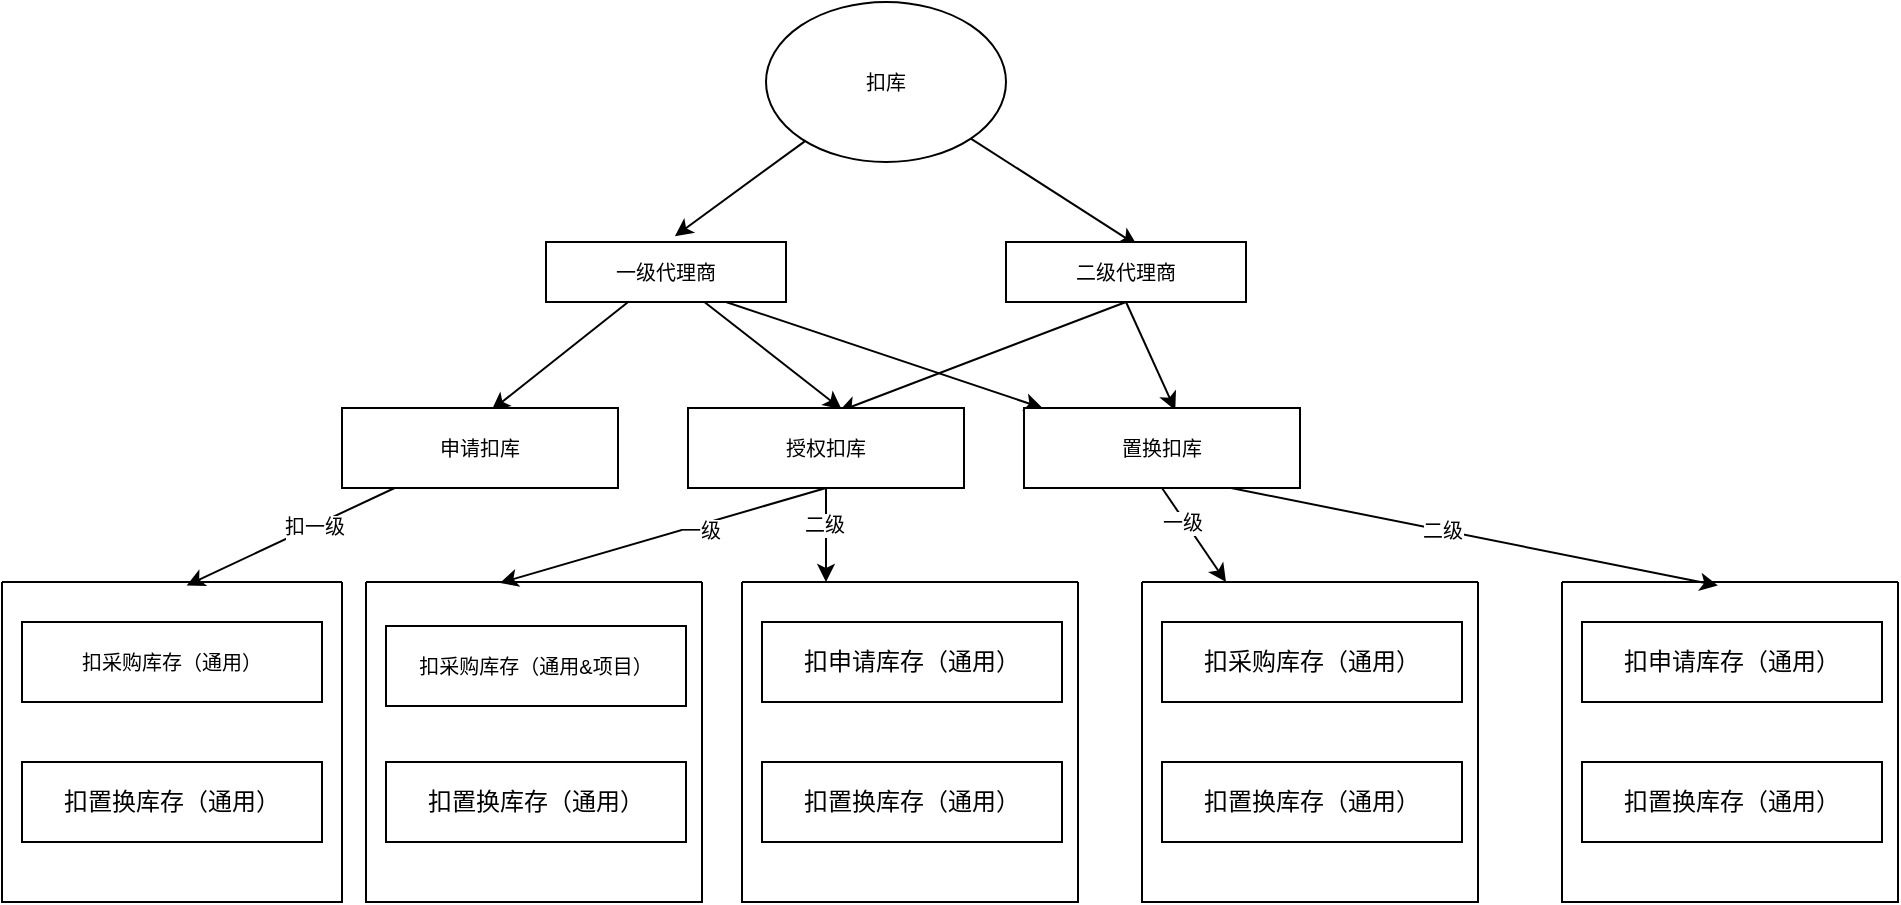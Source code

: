 <mxfile version="20.6.2" type="github">
  <diagram id="tJg8SexhtmMHpzJdx7Ph" name="第 1 页">
    <mxGraphModel dx="1635" dy="2035" grid="1" gridSize="10" guides="1" tooltips="1" connect="1" arrows="1" fold="1" page="1" pageScale="1" pageWidth="827" pageHeight="1169" math="0" shadow="0">
      <root>
        <mxCell id="0" />
        <mxCell id="1" parent="0" />
        <mxCell id="aV0Ow5CXmyOoV4BcP4ZQ-1" value="&lt;font style=&quot;font-size: 10px;&quot;&gt;扣采购库存（通用）&lt;/font&gt;" style="rounded=0;whiteSpace=wrap;html=1;fontSize=10;" vertex="1" parent="1">
          <mxGeometry x="75" y="270" width="150" height="40" as="geometry" />
        </mxCell>
        <mxCell id="aV0Ow5CXmyOoV4BcP4ZQ-2" value="扣置换库存（通用）" style="rounded=0;whiteSpace=wrap;html=1;" vertex="1" parent="1">
          <mxGeometry x="75" y="340" width="150" height="40" as="geometry" />
        </mxCell>
        <mxCell id="aV0Ow5CXmyOoV4BcP4ZQ-7" style="rounded=0;orthogonalLoop=1;jettySize=auto;html=1;entryX=0.537;entryY=-0.095;entryDx=0;entryDy=0;entryPerimeter=0;fontSize=10;" edge="1" parent="1" source="aV0Ow5CXmyOoV4BcP4ZQ-4" target="aV0Ow5CXmyOoV4BcP4ZQ-5">
          <mxGeometry relative="1" as="geometry" />
        </mxCell>
        <mxCell id="aV0Ow5CXmyOoV4BcP4ZQ-8" style="edgeStyle=none;rounded=0;orthogonalLoop=1;jettySize=auto;html=1;exitX=1;exitY=1;exitDx=0;exitDy=0;entryX=0.546;entryY=0.053;entryDx=0;entryDy=0;entryPerimeter=0;fontSize=10;" edge="1" parent="1" source="aV0Ow5CXmyOoV4BcP4ZQ-4" target="aV0Ow5CXmyOoV4BcP4ZQ-6">
          <mxGeometry relative="1" as="geometry" />
        </mxCell>
        <mxCell id="aV0Ow5CXmyOoV4BcP4ZQ-4" value="扣库" style="ellipse;whiteSpace=wrap;html=1;fontSize=10;" vertex="1" parent="1">
          <mxGeometry x="447" y="-40" width="120" height="80" as="geometry" />
        </mxCell>
        <mxCell id="aV0Ow5CXmyOoV4BcP4ZQ-12" style="edgeStyle=none;rounded=0;orthogonalLoop=1;jettySize=auto;html=1;entryX=0.556;entryY=0.013;entryDx=0;entryDy=0;entryPerimeter=0;fontSize=10;" edge="1" parent="1" source="aV0Ow5CXmyOoV4BcP4ZQ-5" target="aV0Ow5CXmyOoV4BcP4ZQ-9">
          <mxGeometry relative="1" as="geometry" />
        </mxCell>
        <mxCell id="aV0Ow5CXmyOoV4BcP4ZQ-13" style="edgeStyle=none;rounded=0;orthogonalLoop=1;jettySize=auto;html=1;exitX=0.75;exitY=1;exitDx=0;exitDy=0;fontSize=10;" edge="1" parent="1" source="aV0Ow5CXmyOoV4BcP4ZQ-5" target="aV0Ow5CXmyOoV4BcP4ZQ-10">
          <mxGeometry relative="1" as="geometry" />
        </mxCell>
        <mxCell id="aV0Ow5CXmyOoV4BcP4ZQ-14" style="edgeStyle=none;rounded=0;orthogonalLoop=1;jettySize=auto;html=1;entryX=0.542;entryY=0.028;entryDx=0;entryDy=0;entryPerimeter=0;fontSize=10;" edge="1" parent="1" source="aV0Ow5CXmyOoV4BcP4ZQ-5" target="aV0Ow5CXmyOoV4BcP4ZQ-11">
          <mxGeometry relative="1" as="geometry" />
        </mxCell>
        <mxCell id="aV0Ow5CXmyOoV4BcP4ZQ-5" value="一级代理商" style="rounded=0;whiteSpace=wrap;html=1;fontSize=10;" vertex="1" parent="1">
          <mxGeometry x="337" y="80" width="120" height="30" as="geometry" />
        </mxCell>
        <mxCell id="aV0Ow5CXmyOoV4BcP4ZQ-15" style="edgeStyle=none;rounded=0;orthogonalLoop=1;jettySize=auto;html=1;exitX=0.5;exitY=1;exitDx=0;exitDy=0;entryX=0.546;entryY=0.044;entryDx=0;entryDy=0;entryPerimeter=0;fontSize=10;" edge="1" parent="1" source="aV0Ow5CXmyOoV4BcP4ZQ-6" target="aV0Ow5CXmyOoV4BcP4ZQ-9">
          <mxGeometry relative="1" as="geometry" />
        </mxCell>
        <mxCell id="aV0Ow5CXmyOoV4BcP4ZQ-16" style="edgeStyle=none;rounded=0;orthogonalLoop=1;jettySize=auto;html=1;exitX=0.5;exitY=1;exitDx=0;exitDy=0;entryX=0.548;entryY=0.028;entryDx=0;entryDy=0;entryPerimeter=0;fontSize=10;" edge="1" parent="1" source="aV0Ow5CXmyOoV4BcP4ZQ-6" target="aV0Ow5CXmyOoV4BcP4ZQ-10">
          <mxGeometry relative="1" as="geometry" />
        </mxCell>
        <mxCell id="aV0Ow5CXmyOoV4BcP4ZQ-6" value="二级代理商" style="rounded=0;whiteSpace=wrap;html=1;fontSize=10;" vertex="1" parent="1">
          <mxGeometry x="567" y="80" width="120" height="30" as="geometry" />
        </mxCell>
        <mxCell id="aV0Ow5CXmyOoV4BcP4ZQ-28" style="edgeStyle=none;rounded=0;orthogonalLoop=1;jettySize=auto;html=1;exitX=0.5;exitY=1;exitDx=0;exitDy=0;entryX=0.399;entryY=0.003;entryDx=0;entryDy=0;entryPerimeter=0;fontSize=10;" edge="1" parent="1" source="aV0Ow5CXmyOoV4BcP4ZQ-9" target="aV0Ow5CXmyOoV4BcP4ZQ-20">
          <mxGeometry relative="1" as="geometry" />
        </mxCell>
        <mxCell id="aV0Ow5CXmyOoV4BcP4ZQ-29" value="一级" style="edgeLabel;html=1;align=center;verticalAlign=middle;resizable=0;points=[];fontSize=10;" vertex="1" connectable="0" parent="aV0Ow5CXmyOoV4BcP4ZQ-28">
          <mxGeometry x="-0.222" y="2" relative="1" as="geometry">
            <mxPoint as="offset" />
          </mxGeometry>
        </mxCell>
        <mxCell id="aV0Ow5CXmyOoV4BcP4ZQ-30" style="edgeStyle=none;rounded=0;orthogonalLoop=1;jettySize=auto;html=1;entryX=0.25;entryY=0;entryDx=0;entryDy=0;fontSize=10;" edge="1" parent="1" source="aV0Ow5CXmyOoV4BcP4ZQ-9" target="aV0Ow5CXmyOoV4BcP4ZQ-25">
          <mxGeometry relative="1" as="geometry" />
        </mxCell>
        <mxCell id="aV0Ow5CXmyOoV4BcP4ZQ-31" value="二级" style="edgeLabel;html=1;align=center;verticalAlign=middle;resizable=0;points=[];fontSize=10;" vertex="1" connectable="0" parent="aV0Ow5CXmyOoV4BcP4ZQ-30">
          <mxGeometry x="-0.265" y="-1" relative="1" as="geometry">
            <mxPoint as="offset" />
          </mxGeometry>
        </mxCell>
        <mxCell id="aV0Ow5CXmyOoV4BcP4ZQ-9" value="授权扣库" style="rounded=0;whiteSpace=wrap;html=1;fontSize=10;" vertex="1" parent="1">
          <mxGeometry x="408" y="163" width="138" height="40" as="geometry" />
        </mxCell>
        <mxCell id="aV0Ow5CXmyOoV4BcP4ZQ-42" style="edgeStyle=none;rounded=0;orthogonalLoop=1;jettySize=auto;html=1;exitX=0.5;exitY=1;exitDx=0;exitDy=0;entryX=0.25;entryY=0;entryDx=0;entryDy=0;fontSize=10;" edge="1" parent="1" source="aV0Ow5CXmyOoV4BcP4ZQ-10" target="aV0Ow5CXmyOoV4BcP4ZQ-38">
          <mxGeometry relative="1" as="geometry" />
        </mxCell>
        <mxCell id="aV0Ow5CXmyOoV4BcP4ZQ-43" value="一级" style="edgeLabel;html=1;align=center;verticalAlign=middle;resizable=0;points=[];fontSize=10;" vertex="1" connectable="0" parent="aV0Ow5CXmyOoV4BcP4ZQ-42">
          <mxGeometry x="-0.323" y="-1" relative="1" as="geometry">
            <mxPoint as="offset" />
          </mxGeometry>
        </mxCell>
        <mxCell id="aV0Ow5CXmyOoV4BcP4ZQ-47" style="edgeStyle=none;rounded=0;orthogonalLoop=1;jettySize=auto;html=1;exitX=0.75;exitY=1;exitDx=0;exitDy=0;entryX=0.464;entryY=0.011;entryDx=0;entryDy=0;entryPerimeter=0;fontSize=10;" edge="1" parent="1" source="aV0Ow5CXmyOoV4BcP4ZQ-10" target="aV0Ow5CXmyOoV4BcP4ZQ-44">
          <mxGeometry relative="1" as="geometry" />
        </mxCell>
        <mxCell id="aV0Ow5CXmyOoV4BcP4ZQ-48" value="二级" style="edgeLabel;html=1;align=center;verticalAlign=middle;resizable=0;points=[];fontSize=10;" vertex="1" connectable="0" parent="aV0Ow5CXmyOoV4BcP4ZQ-47">
          <mxGeometry x="-0.14" relative="1" as="geometry">
            <mxPoint as="offset" />
          </mxGeometry>
        </mxCell>
        <mxCell id="aV0Ow5CXmyOoV4BcP4ZQ-10" value="置换扣库" style="rounded=0;whiteSpace=wrap;html=1;fontSize=10;" vertex="1" parent="1">
          <mxGeometry x="576" y="163" width="138" height="40" as="geometry" />
        </mxCell>
        <mxCell id="aV0Ow5CXmyOoV4BcP4ZQ-27" style="edgeStyle=none;rounded=0;orthogonalLoop=1;jettySize=auto;html=1;entryX=0.543;entryY=0.011;entryDx=0;entryDy=0;entryPerimeter=0;fontSize=10;" edge="1" parent="1" source="aV0Ow5CXmyOoV4BcP4ZQ-11" target="aV0Ow5CXmyOoV4BcP4ZQ-17">
          <mxGeometry relative="1" as="geometry" />
        </mxCell>
        <mxCell id="aV0Ow5CXmyOoV4BcP4ZQ-49" value="扣一级" style="edgeLabel;html=1;align=center;verticalAlign=middle;resizable=0;points=[];fontSize=10;" vertex="1" connectable="0" parent="aV0Ow5CXmyOoV4BcP4ZQ-27">
          <mxGeometry x="-0.216" relative="1" as="geometry">
            <mxPoint as="offset" />
          </mxGeometry>
        </mxCell>
        <mxCell id="aV0Ow5CXmyOoV4BcP4ZQ-11" value="申请扣库" style="rounded=0;whiteSpace=wrap;html=1;fontSize=10;" vertex="1" parent="1">
          <mxGeometry x="235" y="163" width="138" height="40" as="geometry" />
        </mxCell>
        <mxCell id="aV0Ow5CXmyOoV4BcP4ZQ-17" value="" style="swimlane;startSize=0;fontSize=10;" vertex="1" parent="1">
          <mxGeometry x="65" y="250" width="170" height="160" as="geometry" />
        </mxCell>
        <mxCell id="aV0Ow5CXmyOoV4BcP4ZQ-18" value="&lt;font style=&quot;font-size: 10px;&quot;&gt;扣采购库存（通用&amp;amp;项目）&lt;/font&gt;" style="rounded=0;whiteSpace=wrap;html=1;fontSize=10;" vertex="1" parent="1">
          <mxGeometry x="257" y="272" width="150" height="40" as="geometry" />
        </mxCell>
        <mxCell id="aV0Ow5CXmyOoV4BcP4ZQ-20" value="" style="swimlane;startSize=0;fontSize=10;" vertex="1" parent="1">
          <mxGeometry x="247" y="250" width="168" height="160" as="geometry" />
        </mxCell>
        <mxCell id="aV0Ow5CXmyOoV4BcP4ZQ-19" value="扣置换库存（通用）" style="rounded=0;whiteSpace=wrap;html=1;" vertex="1" parent="aV0Ow5CXmyOoV4BcP4ZQ-20">
          <mxGeometry x="10" y="90" width="150" height="40" as="geometry" />
        </mxCell>
        <mxCell id="aV0Ow5CXmyOoV4BcP4ZQ-25" value="" style="swimlane;startSize=0;fontSize=10;" vertex="1" parent="1">
          <mxGeometry x="435" y="250" width="168" height="160" as="geometry" />
        </mxCell>
        <mxCell id="aV0Ow5CXmyOoV4BcP4ZQ-26" value="扣置换库存（通用）" style="rounded=0;whiteSpace=wrap;html=1;" vertex="1" parent="aV0Ow5CXmyOoV4BcP4ZQ-25">
          <mxGeometry x="10" y="90" width="150" height="40" as="geometry" />
        </mxCell>
        <mxCell id="aV0Ow5CXmyOoV4BcP4ZQ-3" value="扣申请库存（通用）" style="rounded=0;whiteSpace=wrap;html=1;" vertex="1" parent="aV0Ow5CXmyOoV4BcP4ZQ-25">
          <mxGeometry x="10" y="20" width="150" height="40" as="geometry" />
        </mxCell>
        <mxCell id="aV0Ow5CXmyOoV4BcP4ZQ-38" value="" style="swimlane;startSize=0;fontSize=10;" vertex="1" parent="1">
          <mxGeometry x="635" y="250" width="168" height="160" as="geometry" />
        </mxCell>
        <mxCell id="aV0Ow5CXmyOoV4BcP4ZQ-39" value="扣置换库存（通用）" style="rounded=0;whiteSpace=wrap;html=1;" vertex="1" parent="aV0Ow5CXmyOoV4BcP4ZQ-38">
          <mxGeometry x="10" y="90" width="150" height="40" as="geometry" />
        </mxCell>
        <mxCell id="aV0Ow5CXmyOoV4BcP4ZQ-40" value="扣采购库存（通用）" style="rounded=0;whiteSpace=wrap;html=1;" vertex="1" parent="aV0Ow5CXmyOoV4BcP4ZQ-38">
          <mxGeometry x="10" y="20" width="150" height="40" as="geometry" />
        </mxCell>
        <mxCell id="aV0Ow5CXmyOoV4BcP4ZQ-44" value="" style="swimlane;startSize=0;fontSize=10;" vertex="1" parent="1">
          <mxGeometry x="845" y="250" width="168" height="160" as="geometry" />
        </mxCell>
        <mxCell id="aV0Ow5CXmyOoV4BcP4ZQ-45" value="扣置换库存（通用）" style="rounded=0;whiteSpace=wrap;html=1;" vertex="1" parent="aV0Ow5CXmyOoV4BcP4ZQ-44">
          <mxGeometry x="10" y="90" width="150" height="40" as="geometry" />
        </mxCell>
        <mxCell id="aV0Ow5CXmyOoV4BcP4ZQ-46" value="扣申请库存（通用）" style="rounded=0;whiteSpace=wrap;html=1;" vertex="1" parent="aV0Ow5CXmyOoV4BcP4ZQ-44">
          <mxGeometry x="10" y="20" width="150" height="40" as="geometry" />
        </mxCell>
      </root>
    </mxGraphModel>
  </diagram>
</mxfile>
